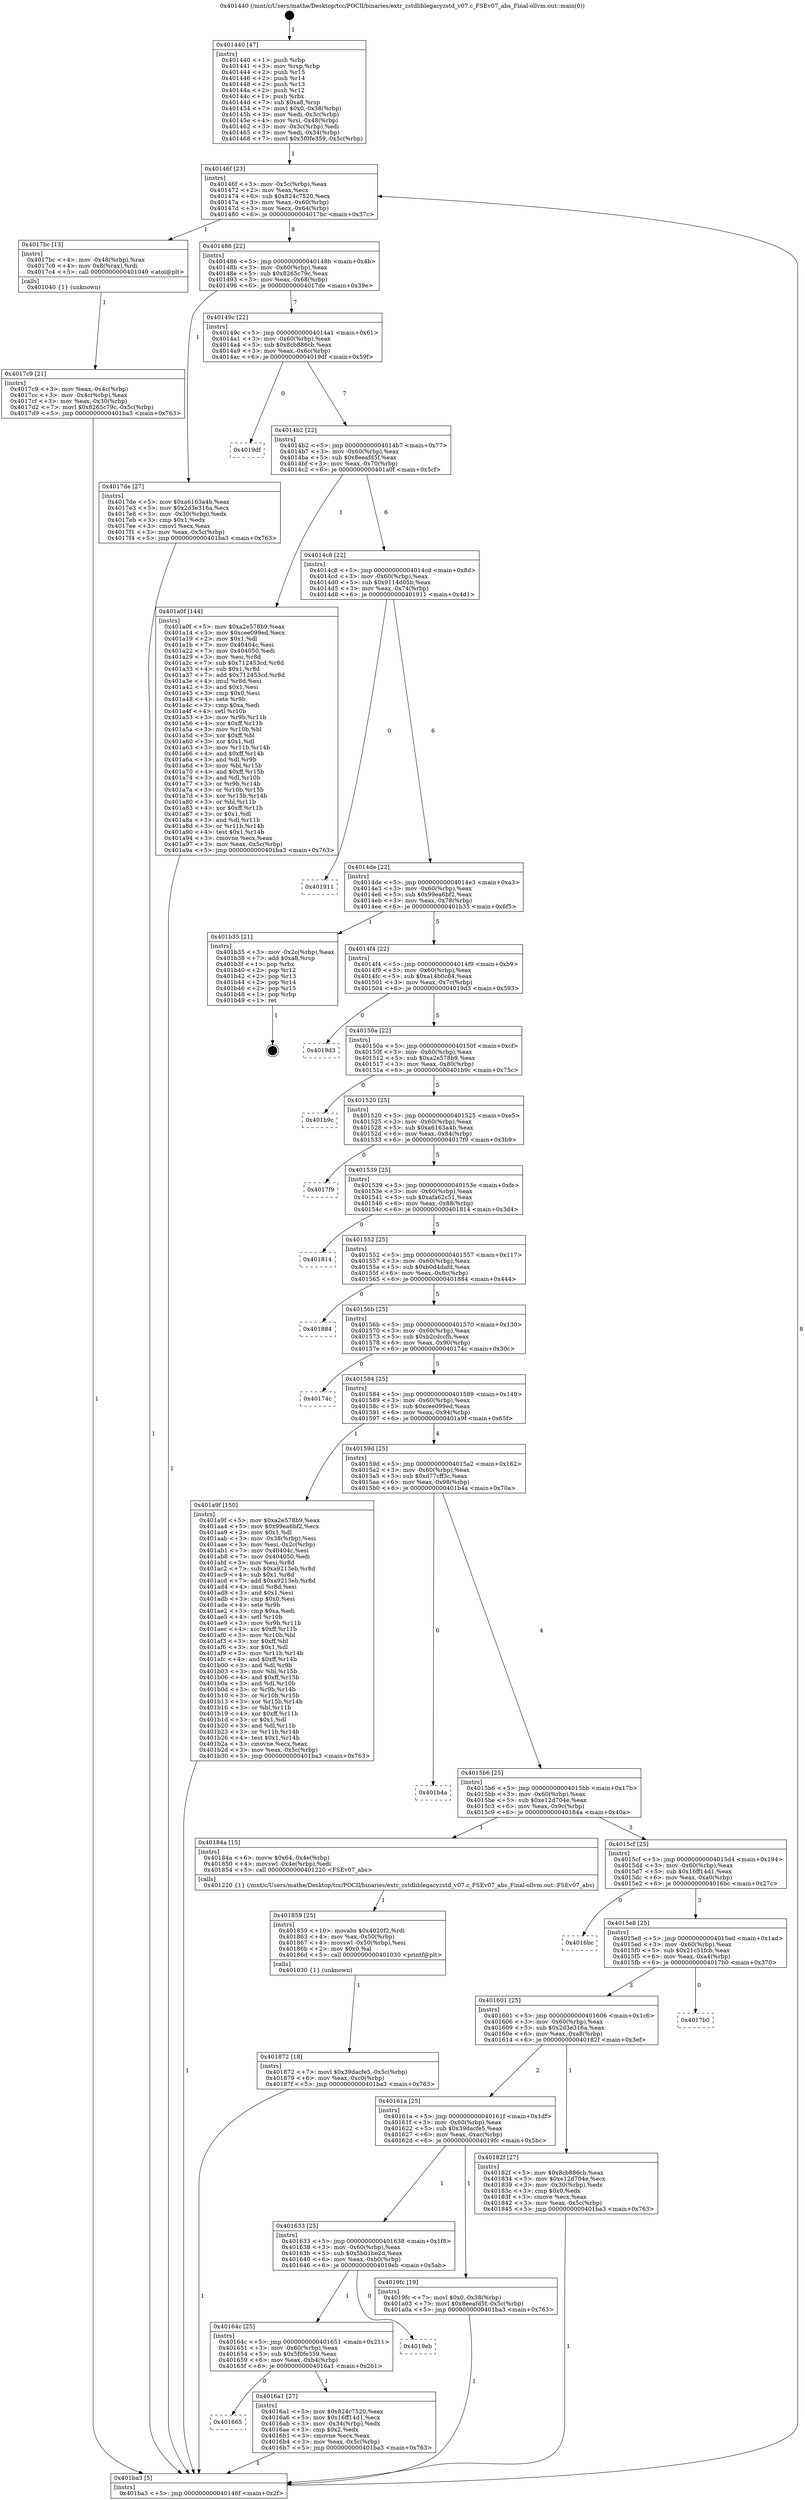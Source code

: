 digraph "0x401440" {
  label = "0x401440 (/mnt/c/Users/mathe/Desktop/tcc/POCII/binaries/extr_zstdliblegacyzstd_v07.c_FSEv07_abs_Final-ollvm.out::main(0))"
  labelloc = "t"
  node[shape=record]

  Entry [label="",width=0.3,height=0.3,shape=circle,fillcolor=black,style=filled]
  "0x40146f" [label="{
     0x40146f [23]\l
     | [instrs]\l
     &nbsp;&nbsp;0x40146f \<+3\>: mov -0x5c(%rbp),%eax\l
     &nbsp;&nbsp;0x401472 \<+2\>: mov %eax,%ecx\l
     &nbsp;&nbsp;0x401474 \<+6\>: sub $0x824c7520,%ecx\l
     &nbsp;&nbsp;0x40147a \<+3\>: mov %eax,-0x60(%rbp)\l
     &nbsp;&nbsp;0x40147d \<+3\>: mov %ecx,-0x64(%rbp)\l
     &nbsp;&nbsp;0x401480 \<+6\>: je 00000000004017bc \<main+0x37c\>\l
  }"]
  "0x4017bc" [label="{
     0x4017bc [13]\l
     | [instrs]\l
     &nbsp;&nbsp;0x4017bc \<+4\>: mov -0x48(%rbp),%rax\l
     &nbsp;&nbsp;0x4017c0 \<+4\>: mov 0x8(%rax),%rdi\l
     &nbsp;&nbsp;0x4017c4 \<+5\>: call 0000000000401040 \<atoi@plt\>\l
     | [calls]\l
     &nbsp;&nbsp;0x401040 \{1\} (unknown)\l
  }"]
  "0x401486" [label="{
     0x401486 [22]\l
     | [instrs]\l
     &nbsp;&nbsp;0x401486 \<+5\>: jmp 000000000040148b \<main+0x4b\>\l
     &nbsp;&nbsp;0x40148b \<+3\>: mov -0x60(%rbp),%eax\l
     &nbsp;&nbsp;0x40148e \<+5\>: sub $0x8265c79c,%eax\l
     &nbsp;&nbsp;0x401493 \<+3\>: mov %eax,-0x68(%rbp)\l
     &nbsp;&nbsp;0x401496 \<+6\>: je 00000000004017de \<main+0x39e\>\l
  }"]
  Exit [label="",width=0.3,height=0.3,shape=circle,fillcolor=black,style=filled,peripheries=2]
  "0x4017de" [label="{
     0x4017de [27]\l
     | [instrs]\l
     &nbsp;&nbsp;0x4017de \<+5\>: mov $0xa6163a4b,%eax\l
     &nbsp;&nbsp;0x4017e3 \<+5\>: mov $0x2d3e316a,%ecx\l
     &nbsp;&nbsp;0x4017e8 \<+3\>: mov -0x30(%rbp),%edx\l
     &nbsp;&nbsp;0x4017eb \<+3\>: cmp $0x1,%edx\l
     &nbsp;&nbsp;0x4017ee \<+3\>: cmovl %ecx,%eax\l
     &nbsp;&nbsp;0x4017f1 \<+3\>: mov %eax,-0x5c(%rbp)\l
     &nbsp;&nbsp;0x4017f4 \<+5\>: jmp 0000000000401ba3 \<main+0x763\>\l
  }"]
  "0x40149c" [label="{
     0x40149c [22]\l
     | [instrs]\l
     &nbsp;&nbsp;0x40149c \<+5\>: jmp 00000000004014a1 \<main+0x61\>\l
     &nbsp;&nbsp;0x4014a1 \<+3\>: mov -0x60(%rbp),%eax\l
     &nbsp;&nbsp;0x4014a4 \<+5\>: sub $0x8cb886cb,%eax\l
     &nbsp;&nbsp;0x4014a9 \<+3\>: mov %eax,-0x6c(%rbp)\l
     &nbsp;&nbsp;0x4014ac \<+6\>: je 00000000004019df \<main+0x59f\>\l
  }"]
  "0x401872" [label="{
     0x401872 [18]\l
     | [instrs]\l
     &nbsp;&nbsp;0x401872 \<+7\>: movl $0x39dacfe5,-0x5c(%rbp)\l
     &nbsp;&nbsp;0x401879 \<+6\>: mov %eax,-0xc0(%rbp)\l
     &nbsp;&nbsp;0x40187f \<+5\>: jmp 0000000000401ba3 \<main+0x763\>\l
  }"]
  "0x4019df" [label="{
     0x4019df\l
  }", style=dashed]
  "0x4014b2" [label="{
     0x4014b2 [22]\l
     | [instrs]\l
     &nbsp;&nbsp;0x4014b2 \<+5\>: jmp 00000000004014b7 \<main+0x77\>\l
     &nbsp;&nbsp;0x4014b7 \<+3\>: mov -0x60(%rbp),%eax\l
     &nbsp;&nbsp;0x4014ba \<+5\>: sub $0x8eeafd5f,%eax\l
     &nbsp;&nbsp;0x4014bf \<+3\>: mov %eax,-0x70(%rbp)\l
     &nbsp;&nbsp;0x4014c2 \<+6\>: je 0000000000401a0f \<main+0x5cf\>\l
  }"]
  "0x401859" [label="{
     0x401859 [25]\l
     | [instrs]\l
     &nbsp;&nbsp;0x401859 \<+10\>: movabs $0x4020f2,%rdi\l
     &nbsp;&nbsp;0x401863 \<+4\>: mov %ax,-0x50(%rbp)\l
     &nbsp;&nbsp;0x401867 \<+4\>: movswl -0x50(%rbp),%esi\l
     &nbsp;&nbsp;0x40186b \<+2\>: mov $0x0,%al\l
     &nbsp;&nbsp;0x40186d \<+5\>: call 0000000000401030 \<printf@plt\>\l
     | [calls]\l
     &nbsp;&nbsp;0x401030 \{1\} (unknown)\l
  }"]
  "0x401a0f" [label="{
     0x401a0f [144]\l
     | [instrs]\l
     &nbsp;&nbsp;0x401a0f \<+5\>: mov $0xa2e578b9,%eax\l
     &nbsp;&nbsp;0x401a14 \<+5\>: mov $0xcee099ed,%ecx\l
     &nbsp;&nbsp;0x401a19 \<+2\>: mov $0x1,%dl\l
     &nbsp;&nbsp;0x401a1b \<+7\>: mov 0x40404c,%esi\l
     &nbsp;&nbsp;0x401a22 \<+7\>: mov 0x404050,%edi\l
     &nbsp;&nbsp;0x401a29 \<+3\>: mov %esi,%r8d\l
     &nbsp;&nbsp;0x401a2c \<+7\>: sub $0x712453cd,%r8d\l
     &nbsp;&nbsp;0x401a33 \<+4\>: sub $0x1,%r8d\l
     &nbsp;&nbsp;0x401a37 \<+7\>: add $0x712453cd,%r8d\l
     &nbsp;&nbsp;0x401a3e \<+4\>: imul %r8d,%esi\l
     &nbsp;&nbsp;0x401a42 \<+3\>: and $0x1,%esi\l
     &nbsp;&nbsp;0x401a45 \<+3\>: cmp $0x0,%esi\l
     &nbsp;&nbsp;0x401a48 \<+4\>: sete %r9b\l
     &nbsp;&nbsp;0x401a4c \<+3\>: cmp $0xa,%edi\l
     &nbsp;&nbsp;0x401a4f \<+4\>: setl %r10b\l
     &nbsp;&nbsp;0x401a53 \<+3\>: mov %r9b,%r11b\l
     &nbsp;&nbsp;0x401a56 \<+4\>: xor $0xff,%r11b\l
     &nbsp;&nbsp;0x401a5a \<+3\>: mov %r10b,%bl\l
     &nbsp;&nbsp;0x401a5d \<+3\>: xor $0xff,%bl\l
     &nbsp;&nbsp;0x401a60 \<+3\>: xor $0x1,%dl\l
     &nbsp;&nbsp;0x401a63 \<+3\>: mov %r11b,%r14b\l
     &nbsp;&nbsp;0x401a66 \<+4\>: and $0xff,%r14b\l
     &nbsp;&nbsp;0x401a6a \<+3\>: and %dl,%r9b\l
     &nbsp;&nbsp;0x401a6d \<+3\>: mov %bl,%r15b\l
     &nbsp;&nbsp;0x401a70 \<+4\>: and $0xff,%r15b\l
     &nbsp;&nbsp;0x401a74 \<+3\>: and %dl,%r10b\l
     &nbsp;&nbsp;0x401a77 \<+3\>: or %r9b,%r14b\l
     &nbsp;&nbsp;0x401a7a \<+3\>: or %r10b,%r15b\l
     &nbsp;&nbsp;0x401a7d \<+3\>: xor %r15b,%r14b\l
     &nbsp;&nbsp;0x401a80 \<+3\>: or %bl,%r11b\l
     &nbsp;&nbsp;0x401a83 \<+4\>: xor $0xff,%r11b\l
     &nbsp;&nbsp;0x401a87 \<+3\>: or $0x1,%dl\l
     &nbsp;&nbsp;0x401a8a \<+3\>: and %dl,%r11b\l
     &nbsp;&nbsp;0x401a8d \<+3\>: or %r11b,%r14b\l
     &nbsp;&nbsp;0x401a90 \<+4\>: test $0x1,%r14b\l
     &nbsp;&nbsp;0x401a94 \<+3\>: cmovne %ecx,%eax\l
     &nbsp;&nbsp;0x401a97 \<+3\>: mov %eax,-0x5c(%rbp)\l
     &nbsp;&nbsp;0x401a9a \<+5\>: jmp 0000000000401ba3 \<main+0x763\>\l
  }"]
  "0x4014c8" [label="{
     0x4014c8 [22]\l
     | [instrs]\l
     &nbsp;&nbsp;0x4014c8 \<+5\>: jmp 00000000004014cd \<main+0x8d\>\l
     &nbsp;&nbsp;0x4014cd \<+3\>: mov -0x60(%rbp),%eax\l
     &nbsp;&nbsp;0x4014d0 \<+5\>: sub $0x9114d05b,%eax\l
     &nbsp;&nbsp;0x4014d5 \<+3\>: mov %eax,-0x74(%rbp)\l
     &nbsp;&nbsp;0x4014d8 \<+6\>: je 0000000000401911 \<main+0x4d1\>\l
  }"]
  "0x4017c9" [label="{
     0x4017c9 [21]\l
     | [instrs]\l
     &nbsp;&nbsp;0x4017c9 \<+3\>: mov %eax,-0x4c(%rbp)\l
     &nbsp;&nbsp;0x4017cc \<+3\>: mov -0x4c(%rbp),%eax\l
     &nbsp;&nbsp;0x4017cf \<+3\>: mov %eax,-0x30(%rbp)\l
     &nbsp;&nbsp;0x4017d2 \<+7\>: movl $0x8265c79c,-0x5c(%rbp)\l
     &nbsp;&nbsp;0x4017d9 \<+5\>: jmp 0000000000401ba3 \<main+0x763\>\l
  }"]
  "0x401911" [label="{
     0x401911\l
  }", style=dashed]
  "0x4014de" [label="{
     0x4014de [22]\l
     | [instrs]\l
     &nbsp;&nbsp;0x4014de \<+5\>: jmp 00000000004014e3 \<main+0xa3\>\l
     &nbsp;&nbsp;0x4014e3 \<+3\>: mov -0x60(%rbp),%eax\l
     &nbsp;&nbsp;0x4014e6 \<+5\>: sub $0x99ea6bf2,%eax\l
     &nbsp;&nbsp;0x4014eb \<+3\>: mov %eax,-0x78(%rbp)\l
     &nbsp;&nbsp;0x4014ee \<+6\>: je 0000000000401b35 \<main+0x6f5\>\l
  }"]
  "0x401440" [label="{
     0x401440 [47]\l
     | [instrs]\l
     &nbsp;&nbsp;0x401440 \<+1\>: push %rbp\l
     &nbsp;&nbsp;0x401441 \<+3\>: mov %rsp,%rbp\l
     &nbsp;&nbsp;0x401444 \<+2\>: push %r15\l
     &nbsp;&nbsp;0x401446 \<+2\>: push %r14\l
     &nbsp;&nbsp;0x401448 \<+2\>: push %r13\l
     &nbsp;&nbsp;0x40144a \<+2\>: push %r12\l
     &nbsp;&nbsp;0x40144c \<+1\>: push %rbx\l
     &nbsp;&nbsp;0x40144d \<+7\>: sub $0xa8,%rsp\l
     &nbsp;&nbsp;0x401454 \<+7\>: movl $0x0,-0x38(%rbp)\l
     &nbsp;&nbsp;0x40145b \<+3\>: mov %edi,-0x3c(%rbp)\l
     &nbsp;&nbsp;0x40145e \<+4\>: mov %rsi,-0x48(%rbp)\l
     &nbsp;&nbsp;0x401462 \<+3\>: mov -0x3c(%rbp),%edi\l
     &nbsp;&nbsp;0x401465 \<+3\>: mov %edi,-0x34(%rbp)\l
     &nbsp;&nbsp;0x401468 \<+7\>: movl $0x5f0fe359,-0x5c(%rbp)\l
  }"]
  "0x401b35" [label="{
     0x401b35 [21]\l
     | [instrs]\l
     &nbsp;&nbsp;0x401b35 \<+3\>: mov -0x2c(%rbp),%eax\l
     &nbsp;&nbsp;0x401b38 \<+7\>: add $0xa8,%rsp\l
     &nbsp;&nbsp;0x401b3f \<+1\>: pop %rbx\l
     &nbsp;&nbsp;0x401b40 \<+2\>: pop %r12\l
     &nbsp;&nbsp;0x401b42 \<+2\>: pop %r13\l
     &nbsp;&nbsp;0x401b44 \<+2\>: pop %r14\l
     &nbsp;&nbsp;0x401b46 \<+2\>: pop %r15\l
     &nbsp;&nbsp;0x401b48 \<+1\>: pop %rbp\l
     &nbsp;&nbsp;0x401b49 \<+1\>: ret\l
  }"]
  "0x4014f4" [label="{
     0x4014f4 [22]\l
     | [instrs]\l
     &nbsp;&nbsp;0x4014f4 \<+5\>: jmp 00000000004014f9 \<main+0xb9\>\l
     &nbsp;&nbsp;0x4014f9 \<+3\>: mov -0x60(%rbp),%eax\l
     &nbsp;&nbsp;0x4014fc \<+5\>: sub $0xa14b0c84,%eax\l
     &nbsp;&nbsp;0x401501 \<+3\>: mov %eax,-0x7c(%rbp)\l
     &nbsp;&nbsp;0x401504 \<+6\>: je 00000000004019d3 \<main+0x593\>\l
  }"]
  "0x401ba3" [label="{
     0x401ba3 [5]\l
     | [instrs]\l
     &nbsp;&nbsp;0x401ba3 \<+5\>: jmp 000000000040146f \<main+0x2f\>\l
  }"]
  "0x4019d3" [label="{
     0x4019d3\l
  }", style=dashed]
  "0x40150a" [label="{
     0x40150a [22]\l
     | [instrs]\l
     &nbsp;&nbsp;0x40150a \<+5\>: jmp 000000000040150f \<main+0xcf\>\l
     &nbsp;&nbsp;0x40150f \<+3\>: mov -0x60(%rbp),%eax\l
     &nbsp;&nbsp;0x401512 \<+5\>: sub $0xa2e578b9,%eax\l
     &nbsp;&nbsp;0x401517 \<+3\>: mov %eax,-0x80(%rbp)\l
     &nbsp;&nbsp;0x40151a \<+6\>: je 0000000000401b9c \<main+0x75c\>\l
  }"]
  "0x401665" [label="{
     0x401665\l
  }", style=dashed]
  "0x401b9c" [label="{
     0x401b9c\l
  }", style=dashed]
  "0x401520" [label="{
     0x401520 [25]\l
     | [instrs]\l
     &nbsp;&nbsp;0x401520 \<+5\>: jmp 0000000000401525 \<main+0xe5\>\l
     &nbsp;&nbsp;0x401525 \<+3\>: mov -0x60(%rbp),%eax\l
     &nbsp;&nbsp;0x401528 \<+5\>: sub $0xa6163a4b,%eax\l
     &nbsp;&nbsp;0x40152d \<+6\>: mov %eax,-0x84(%rbp)\l
     &nbsp;&nbsp;0x401533 \<+6\>: je 00000000004017f9 \<main+0x3b9\>\l
  }"]
  "0x4016a1" [label="{
     0x4016a1 [27]\l
     | [instrs]\l
     &nbsp;&nbsp;0x4016a1 \<+5\>: mov $0x824c7520,%eax\l
     &nbsp;&nbsp;0x4016a6 \<+5\>: mov $0x16ff14d1,%ecx\l
     &nbsp;&nbsp;0x4016ab \<+3\>: mov -0x34(%rbp),%edx\l
     &nbsp;&nbsp;0x4016ae \<+3\>: cmp $0x2,%edx\l
     &nbsp;&nbsp;0x4016b1 \<+3\>: cmovne %ecx,%eax\l
     &nbsp;&nbsp;0x4016b4 \<+3\>: mov %eax,-0x5c(%rbp)\l
     &nbsp;&nbsp;0x4016b7 \<+5\>: jmp 0000000000401ba3 \<main+0x763\>\l
  }"]
  "0x4017f9" [label="{
     0x4017f9\l
  }", style=dashed]
  "0x401539" [label="{
     0x401539 [25]\l
     | [instrs]\l
     &nbsp;&nbsp;0x401539 \<+5\>: jmp 000000000040153e \<main+0xfe\>\l
     &nbsp;&nbsp;0x40153e \<+3\>: mov -0x60(%rbp),%eax\l
     &nbsp;&nbsp;0x401541 \<+5\>: sub $0xafa62c51,%eax\l
     &nbsp;&nbsp;0x401546 \<+6\>: mov %eax,-0x88(%rbp)\l
     &nbsp;&nbsp;0x40154c \<+6\>: je 0000000000401814 \<main+0x3d4\>\l
  }"]
  "0x40164c" [label="{
     0x40164c [25]\l
     | [instrs]\l
     &nbsp;&nbsp;0x40164c \<+5\>: jmp 0000000000401651 \<main+0x211\>\l
     &nbsp;&nbsp;0x401651 \<+3\>: mov -0x60(%rbp),%eax\l
     &nbsp;&nbsp;0x401654 \<+5\>: sub $0x5f0fe359,%eax\l
     &nbsp;&nbsp;0x401659 \<+6\>: mov %eax,-0xb4(%rbp)\l
     &nbsp;&nbsp;0x40165f \<+6\>: je 00000000004016a1 \<main+0x261\>\l
  }"]
  "0x401814" [label="{
     0x401814\l
  }", style=dashed]
  "0x401552" [label="{
     0x401552 [25]\l
     | [instrs]\l
     &nbsp;&nbsp;0x401552 \<+5\>: jmp 0000000000401557 \<main+0x117\>\l
     &nbsp;&nbsp;0x401557 \<+3\>: mov -0x60(%rbp),%eax\l
     &nbsp;&nbsp;0x40155a \<+5\>: sub $0xb0d4dafd,%eax\l
     &nbsp;&nbsp;0x40155f \<+6\>: mov %eax,-0x8c(%rbp)\l
     &nbsp;&nbsp;0x401565 \<+6\>: je 0000000000401884 \<main+0x444\>\l
  }"]
  "0x4019eb" [label="{
     0x4019eb\l
  }", style=dashed]
  "0x401884" [label="{
     0x401884\l
  }", style=dashed]
  "0x40156b" [label="{
     0x40156b [25]\l
     | [instrs]\l
     &nbsp;&nbsp;0x40156b \<+5\>: jmp 0000000000401570 \<main+0x130\>\l
     &nbsp;&nbsp;0x401570 \<+3\>: mov -0x60(%rbp),%eax\l
     &nbsp;&nbsp;0x401573 \<+5\>: sub $0xb2cdccfb,%eax\l
     &nbsp;&nbsp;0x401578 \<+6\>: mov %eax,-0x90(%rbp)\l
     &nbsp;&nbsp;0x40157e \<+6\>: je 000000000040174c \<main+0x30c\>\l
  }"]
  "0x401633" [label="{
     0x401633 [25]\l
     | [instrs]\l
     &nbsp;&nbsp;0x401633 \<+5\>: jmp 0000000000401638 \<main+0x1f8\>\l
     &nbsp;&nbsp;0x401638 \<+3\>: mov -0x60(%rbp),%eax\l
     &nbsp;&nbsp;0x40163b \<+5\>: sub $0x5b01be2d,%eax\l
     &nbsp;&nbsp;0x401640 \<+6\>: mov %eax,-0xb0(%rbp)\l
     &nbsp;&nbsp;0x401646 \<+6\>: je 00000000004019eb \<main+0x5ab\>\l
  }"]
  "0x40174c" [label="{
     0x40174c\l
  }", style=dashed]
  "0x401584" [label="{
     0x401584 [25]\l
     | [instrs]\l
     &nbsp;&nbsp;0x401584 \<+5\>: jmp 0000000000401589 \<main+0x149\>\l
     &nbsp;&nbsp;0x401589 \<+3\>: mov -0x60(%rbp),%eax\l
     &nbsp;&nbsp;0x40158c \<+5\>: sub $0xcee099ed,%eax\l
     &nbsp;&nbsp;0x401591 \<+6\>: mov %eax,-0x94(%rbp)\l
     &nbsp;&nbsp;0x401597 \<+6\>: je 0000000000401a9f \<main+0x65f\>\l
  }"]
  "0x4019fc" [label="{
     0x4019fc [19]\l
     | [instrs]\l
     &nbsp;&nbsp;0x4019fc \<+7\>: movl $0x0,-0x38(%rbp)\l
     &nbsp;&nbsp;0x401a03 \<+7\>: movl $0x8eeafd5f,-0x5c(%rbp)\l
     &nbsp;&nbsp;0x401a0a \<+5\>: jmp 0000000000401ba3 \<main+0x763\>\l
  }"]
  "0x401a9f" [label="{
     0x401a9f [150]\l
     | [instrs]\l
     &nbsp;&nbsp;0x401a9f \<+5\>: mov $0xa2e578b9,%eax\l
     &nbsp;&nbsp;0x401aa4 \<+5\>: mov $0x99ea6bf2,%ecx\l
     &nbsp;&nbsp;0x401aa9 \<+2\>: mov $0x1,%dl\l
     &nbsp;&nbsp;0x401aab \<+3\>: mov -0x38(%rbp),%esi\l
     &nbsp;&nbsp;0x401aae \<+3\>: mov %esi,-0x2c(%rbp)\l
     &nbsp;&nbsp;0x401ab1 \<+7\>: mov 0x40404c,%esi\l
     &nbsp;&nbsp;0x401ab8 \<+7\>: mov 0x404050,%edi\l
     &nbsp;&nbsp;0x401abf \<+3\>: mov %esi,%r8d\l
     &nbsp;&nbsp;0x401ac2 \<+7\>: sub $0xa9213eb,%r8d\l
     &nbsp;&nbsp;0x401ac9 \<+4\>: sub $0x1,%r8d\l
     &nbsp;&nbsp;0x401acd \<+7\>: add $0xa9213eb,%r8d\l
     &nbsp;&nbsp;0x401ad4 \<+4\>: imul %r8d,%esi\l
     &nbsp;&nbsp;0x401ad8 \<+3\>: and $0x1,%esi\l
     &nbsp;&nbsp;0x401adb \<+3\>: cmp $0x0,%esi\l
     &nbsp;&nbsp;0x401ade \<+4\>: sete %r9b\l
     &nbsp;&nbsp;0x401ae2 \<+3\>: cmp $0xa,%edi\l
     &nbsp;&nbsp;0x401ae5 \<+4\>: setl %r10b\l
     &nbsp;&nbsp;0x401ae9 \<+3\>: mov %r9b,%r11b\l
     &nbsp;&nbsp;0x401aec \<+4\>: xor $0xff,%r11b\l
     &nbsp;&nbsp;0x401af0 \<+3\>: mov %r10b,%bl\l
     &nbsp;&nbsp;0x401af3 \<+3\>: xor $0xff,%bl\l
     &nbsp;&nbsp;0x401af6 \<+3\>: xor $0x1,%dl\l
     &nbsp;&nbsp;0x401af9 \<+3\>: mov %r11b,%r14b\l
     &nbsp;&nbsp;0x401afc \<+4\>: and $0xff,%r14b\l
     &nbsp;&nbsp;0x401b00 \<+3\>: and %dl,%r9b\l
     &nbsp;&nbsp;0x401b03 \<+3\>: mov %bl,%r15b\l
     &nbsp;&nbsp;0x401b06 \<+4\>: and $0xff,%r15b\l
     &nbsp;&nbsp;0x401b0a \<+3\>: and %dl,%r10b\l
     &nbsp;&nbsp;0x401b0d \<+3\>: or %r9b,%r14b\l
     &nbsp;&nbsp;0x401b10 \<+3\>: or %r10b,%r15b\l
     &nbsp;&nbsp;0x401b13 \<+3\>: xor %r15b,%r14b\l
     &nbsp;&nbsp;0x401b16 \<+3\>: or %bl,%r11b\l
     &nbsp;&nbsp;0x401b19 \<+4\>: xor $0xff,%r11b\l
     &nbsp;&nbsp;0x401b1d \<+3\>: or $0x1,%dl\l
     &nbsp;&nbsp;0x401b20 \<+3\>: and %dl,%r11b\l
     &nbsp;&nbsp;0x401b23 \<+3\>: or %r11b,%r14b\l
     &nbsp;&nbsp;0x401b26 \<+4\>: test $0x1,%r14b\l
     &nbsp;&nbsp;0x401b2a \<+3\>: cmovne %ecx,%eax\l
     &nbsp;&nbsp;0x401b2d \<+3\>: mov %eax,-0x5c(%rbp)\l
     &nbsp;&nbsp;0x401b30 \<+5\>: jmp 0000000000401ba3 \<main+0x763\>\l
  }"]
  "0x40159d" [label="{
     0x40159d [25]\l
     | [instrs]\l
     &nbsp;&nbsp;0x40159d \<+5\>: jmp 00000000004015a2 \<main+0x162\>\l
     &nbsp;&nbsp;0x4015a2 \<+3\>: mov -0x60(%rbp),%eax\l
     &nbsp;&nbsp;0x4015a5 \<+5\>: sub $0xd77cff3c,%eax\l
     &nbsp;&nbsp;0x4015aa \<+6\>: mov %eax,-0x98(%rbp)\l
     &nbsp;&nbsp;0x4015b0 \<+6\>: je 0000000000401b4a \<main+0x70a\>\l
  }"]
  "0x40161a" [label="{
     0x40161a [25]\l
     | [instrs]\l
     &nbsp;&nbsp;0x40161a \<+5\>: jmp 000000000040161f \<main+0x1df\>\l
     &nbsp;&nbsp;0x40161f \<+3\>: mov -0x60(%rbp),%eax\l
     &nbsp;&nbsp;0x401622 \<+5\>: sub $0x39dacfe5,%eax\l
     &nbsp;&nbsp;0x401627 \<+6\>: mov %eax,-0xac(%rbp)\l
     &nbsp;&nbsp;0x40162d \<+6\>: je 00000000004019fc \<main+0x5bc\>\l
  }"]
  "0x401b4a" [label="{
     0x401b4a\l
  }", style=dashed]
  "0x4015b6" [label="{
     0x4015b6 [25]\l
     | [instrs]\l
     &nbsp;&nbsp;0x4015b6 \<+5\>: jmp 00000000004015bb \<main+0x17b\>\l
     &nbsp;&nbsp;0x4015bb \<+3\>: mov -0x60(%rbp),%eax\l
     &nbsp;&nbsp;0x4015be \<+5\>: sub $0xe12d704e,%eax\l
     &nbsp;&nbsp;0x4015c3 \<+6\>: mov %eax,-0x9c(%rbp)\l
     &nbsp;&nbsp;0x4015c9 \<+6\>: je 000000000040184a \<main+0x40a\>\l
  }"]
  "0x40182f" [label="{
     0x40182f [27]\l
     | [instrs]\l
     &nbsp;&nbsp;0x40182f \<+5\>: mov $0x8cb886cb,%eax\l
     &nbsp;&nbsp;0x401834 \<+5\>: mov $0xe12d704e,%ecx\l
     &nbsp;&nbsp;0x401839 \<+3\>: mov -0x30(%rbp),%edx\l
     &nbsp;&nbsp;0x40183c \<+3\>: cmp $0x0,%edx\l
     &nbsp;&nbsp;0x40183f \<+3\>: cmove %ecx,%eax\l
     &nbsp;&nbsp;0x401842 \<+3\>: mov %eax,-0x5c(%rbp)\l
     &nbsp;&nbsp;0x401845 \<+5\>: jmp 0000000000401ba3 \<main+0x763\>\l
  }"]
  "0x40184a" [label="{
     0x40184a [15]\l
     | [instrs]\l
     &nbsp;&nbsp;0x40184a \<+6\>: movw $0x64,-0x4e(%rbp)\l
     &nbsp;&nbsp;0x401850 \<+4\>: movswl -0x4e(%rbp),%edi\l
     &nbsp;&nbsp;0x401854 \<+5\>: call 0000000000401220 \<FSEv07_abs\>\l
     | [calls]\l
     &nbsp;&nbsp;0x401220 \{1\} (/mnt/c/Users/mathe/Desktop/tcc/POCII/binaries/extr_zstdliblegacyzstd_v07.c_FSEv07_abs_Final-ollvm.out::FSEv07_abs)\l
  }"]
  "0x4015cf" [label="{
     0x4015cf [25]\l
     | [instrs]\l
     &nbsp;&nbsp;0x4015cf \<+5\>: jmp 00000000004015d4 \<main+0x194\>\l
     &nbsp;&nbsp;0x4015d4 \<+3\>: mov -0x60(%rbp),%eax\l
     &nbsp;&nbsp;0x4015d7 \<+5\>: sub $0x16ff14d1,%eax\l
     &nbsp;&nbsp;0x4015dc \<+6\>: mov %eax,-0xa0(%rbp)\l
     &nbsp;&nbsp;0x4015e2 \<+6\>: je 00000000004016bc \<main+0x27c\>\l
  }"]
  "0x401601" [label="{
     0x401601 [25]\l
     | [instrs]\l
     &nbsp;&nbsp;0x401601 \<+5\>: jmp 0000000000401606 \<main+0x1c6\>\l
     &nbsp;&nbsp;0x401606 \<+3\>: mov -0x60(%rbp),%eax\l
     &nbsp;&nbsp;0x401609 \<+5\>: sub $0x2d3e316a,%eax\l
     &nbsp;&nbsp;0x40160e \<+6\>: mov %eax,-0xa8(%rbp)\l
     &nbsp;&nbsp;0x401614 \<+6\>: je 000000000040182f \<main+0x3ef\>\l
  }"]
  "0x4016bc" [label="{
     0x4016bc\l
  }", style=dashed]
  "0x4015e8" [label="{
     0x4015e8 [25]\l
     | [instrs]\l
     &nbsp;&nbsp;0x4015e8 \<+5\>: jmp 00000000004015ed \<main+0x1ad\>\l
     &nbsp;&nbsp;0x4015ed \<+3\>: mov -0x60(%rbp),%eax\l
     &nbsp;&nbsp;0x4015f0 \<+5\>: sub $0x21c51fcb,%eax\l
     &nbsp;&nbsp;0x4015f5 \<+6\>: mov %eax,-0xa4(%rbp)\l
     &nbsp;&nbsp;0x4015fb \<+6\>: je 00000000004017b0 \<main+0x370\>\l
  }"]
  "0x4017b0" [label="{
     0x4017b0\l
  }", style=dashed]
  Entry -> "0x401440" [label=" 1"]
  "0x40146f" -> "0x4017bc" [label=" 1"]
  "0x40146f" -> "0x401486" [label=" 8"]
  "0x401b35" -> Exit [label=" 1"]
  "0x401486" -> "0x4017de" [label=" 1"]
  "0x401486" -> "0x40149c" [label=" 7"]
  "0x401a9f" -> "0x401ba3" [label=" 1"]
  "0x40149c" -> "0x4019df" [label=" 0"]
  "0x40149c" -> "0x4014b2" [label=" 7"]
  "0x401a0f" -> "0x401ba3" [label=" 1"]
  "0x4014b2" -> "0x401a0f" [label=" 1"]
  "0x4014b2" -> "0x4014c8" [label=" 6"]
  "0x4019fc" -> "0x401ba3" [label=" 1"]
  "0x4014c8" -> "0x401911" [label=" 0"]
  "0x4014c8" -> "0x4014de" [label=" 6"]
  "0x401872" -> "0x401ba3" [label=" 1"]
  "0x4014de" -> "0x401b35" [label=" 1"]
  "0x4014de" -> "0x4014f4" [label=" 5"]
  "0x401859" -> "0x401872" [label=" 1"]
  "0x4014f4" -> "0x4019d3" [label=" 0"]
  "0x4014f4" -> "0x40150a" [label=" 5"]
  "0x40184a" -> "0x401859" [label=" 1"]
  "0x40150a" -> "0x401b9c" [label=" 0"]
  "0x40150a" -> "0x401520" [label=" 5"]
  "0x40182f" -> "0x401ba3" [label=" 1"]
  "0x401520" -> "0x4017f9" [label=" 0"]
  "0x401520" -> "0x401539" [label=" 5"]
  "0x4017de" -> "0x401ba3" [label=" 1"]
  "0x401539" -> "0x401814" [label=" 0"]
  "0x401539" -> "0x401552" [label=" 5"]
  "0x4017bc" -> "0x4017c9" [label=" 1"]
  "0x401552" -> "0x401884" [label=" 0"]
  "0x401552" -> "0x40156b" [label=" 5"]
  "0x401ba3" -> "0x40146f" [label=" 8"]
  "0x40156b" -> "0x40174c" [label=" 0"]
  "0x40156b" -> "0x401584" [label=" 5"]
  "0x4016a1" -> "0x401ba3" [label=" 1"]
  "0x401584" -> "0x401a9f" [label=" 1"]
  "0x401584" -> "0x40159d" [label=" 4"]
  "0x40164c" -> "0x401665" [label=" 0"]
  "0x40159d" -> "0x401b4a" [label=" 0"]
  "0x40159d" -> "0x4015b6" [label=" 4"]
  "0x4017c9" -> "0x401ba3" [label=" 1"]
  "0x4015b6" -> "0x40184a" [label=" 1"]
  "0x4015b6" -> "0x4015cf" [label=" 3"]
  "0x401633" -> "0x40164c" [label=" 1"]
  "0x4015cf" -> "0x4016bc" [label=" 0"]
  "0x4015cf" -> "0x4015e8" [label=" 3"]
  "0x401440" -> "0x40146f" [label=" 1"]
  "0x4015e8" -> "0x4017b0" [label=" 0"]
  "0x4015e8" -> "0x401601" [label=" 3"]
  "0x401633" -> "0x4019eb" [label=" 0"]
  "0x401601" -> "0x40182f" [label=" 1"]
  "0x401601" -> "0x40161a" [label=" 2"]
  "0x40164c" -> "0x4016a1" [label=" 1"]
  "0x40161a" -> "0x4019fc" [label=" 1"]
  "0x40161a" -> "0x401633" [label=" 1"]
}

